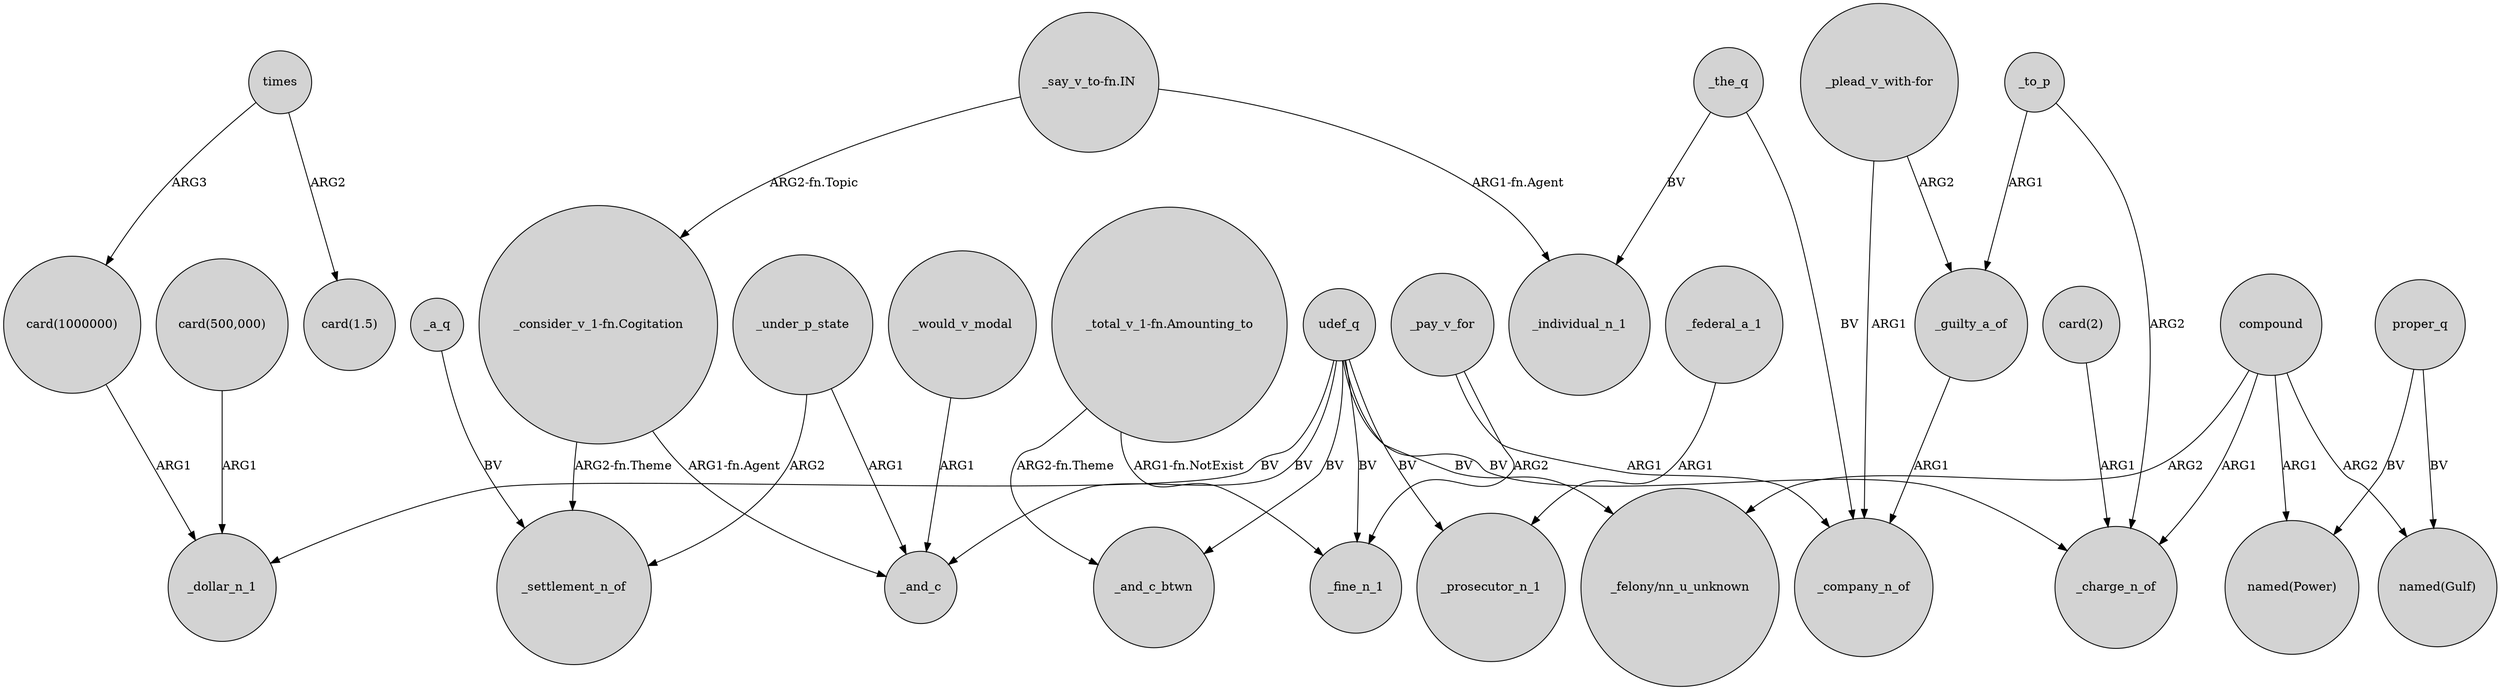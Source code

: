 digraph {
	node [shape=circle style=filled]
	"card(1000000)" -> _dollar_n_1 [label=ARG1]
	_guilty_a_of -> _company_n_of [label=ARG1]
	compound -> "named(Power)" [label=ARG1]
	_would_v_modal -> _and_c [label=ARG1]
	_a_q -> _settlement_n_of [label=BV]
	udef_q -> "_felony/nn_u_unknown" [label=BV]
	compound -> "named(Gulf)" [label=ARG2]
	times -> "card(1.5)" [label=ARG2]
	"_consider_v_1-fn.Cogitation" -> _and_c [label="ARG1-fn.Agent"]
	_pay_v_for -> _company_n_of [label=ARG1]
	_to_p -> _guilty_a_of [label=ARG1]
	_to_p -> _charge_n_of [label=ARG2]
	_pay_v_for -> _fine_n_1 [label=ARG2]
	compound -> "_felony/nn_u_unknown" [label=ARG2]
	"_say_v_to-fn.IN" -> "_consider_v_1-fn.Cogitation" [label="ARG2-fn.Topic"]
	"_say_v_to-fn.IN" -> _individual_n_1 [label="ARG1-fn.Agent"]
	"_plead_v_with-for" -> _company_n_of [label=ARG1]
	"_plead_v_with-for" -> _guilty_a_of [label=ARG2]
	udef_q -> _charge_n_of [label=BV]
	_the_q -> _company_n_of [label=BV]
	udef_q -> _prosecutor_n_1 [label=BV]
	"card(2)" -> _charge_n_of [label=ARG1]
	"_total_v_1-fn.Amounting_to" -> _fine_n_1 [label="ARG1-fn.NotExist"]
	times -> "card(1000000)" [label=ARG3]
	compound -> _charge_n_of [label=ARG1]
	udef_q -> _fine_n_1 [label=BV]
	"_consider_v_1-fn.Cogitation" -> _settlement_n_of [label="ARG2-fn.Theme"]
	_the_q -> _individual_n_1 [label=BV]
	_under_p_state -> _and_c [label=ARG1]
	_under_p_state -> _settlement_n_of [label=ARG2]
	proper_q -> "named(Gulf)" [label=BV]
	proper_q -> "named(Power)" [label=BV]
	udef_q -> _and_c_btwn [label=BV]
	"card(500,000)" -> _dollar_n_1 [label=ARG1]
	udef_q -> _and_c [label=BV]
	udef_q -> _dollar_n_1 [label=BV]
	_federal_a_1 -> _prosecutor_n_1 [label=ARG1]
	"_total_v_1-fn.Amounting_to" -> _and_c_btwn [label="ARG2-fn.Theme"]
}
